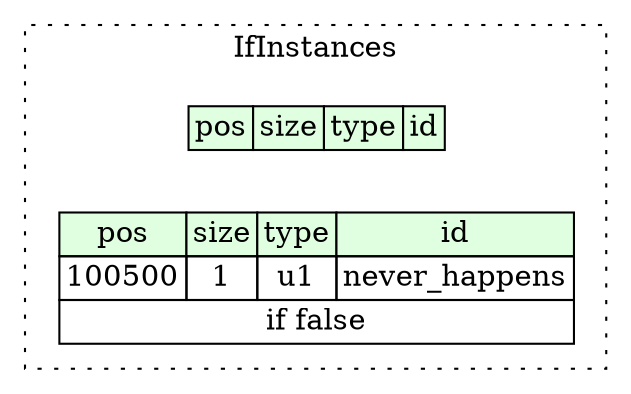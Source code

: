 digraph {
	rankdir=LR;
	node [shape=plaintext];
	subgraph cluster__if_instances {
		label="IfInstances";
		graph[style=dotted];

		if_instances__seq [label=<<TABLE BORDER="0" CELLBORDER="1" CELLSPACING="0">
			<TR><TD BGCOLOR="#E0FFE0">pos</TD><TD BGCOLOR="#E0FFE0">size</TD><TD BGCOLOR="#E0FFE0">type</TD><TD BGCOLOR="#E0FFE0">id</TD></TR>
		</TABLE>>];
		if_instances__inst__never_happens [label=<<TABLE BORDER="0" CELLBORDER="1" CELLSPACING="0">
			<TR><TD BGCOLOR="#E0FFE0">pos</TD><TD BGCOLOR="#E0FFE0">size</TD><TD BGCOLOR="#E0FFE0">type</TD><TD BGCOLOR="#E0FFE0">id</TD></TR>
			<TR><TD PORT="never_happens_pos">100500</TD><TD PORT="never_happens_size">1</TD><TD>u1</TD><TD PORT="never_happens_type">never_happens</TD></TR>
			<TR><TD COLSPAN="4" PORT="never_happens__if">if false</TD></TR>
		</TABLE>>];
	}
}
